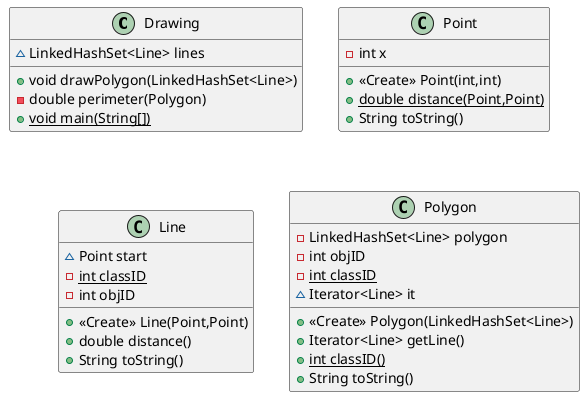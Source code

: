 @startuml
class Drawing {
~ LinkedHashSet<Line> lines
+ void drawPolygon(LinkedHashSet<Line>)
- double perimeter(Polygon)
+ {static} void main(String[])
}
class Point {
- int x
+ <<Create>> Point(int,int)
+ {static} double distance(Point,Point)
+ String toString()
}
class Line {
~ Point start
- {static} int classID
- int objID
+ <<Create>> Line(Point,Point)
+ double distance()
+ String toString()
}
class Polygon {
- LinkedHashSet<Line> polygon
- int objID
- {static} int classID
~ Iterator<Line> it
+ <<Create>> Polygon(LinkedHashSet<Line>)
+ Iterator<Line> getLine()
+ {static} int classID()
+ String toString()
}
@enduml